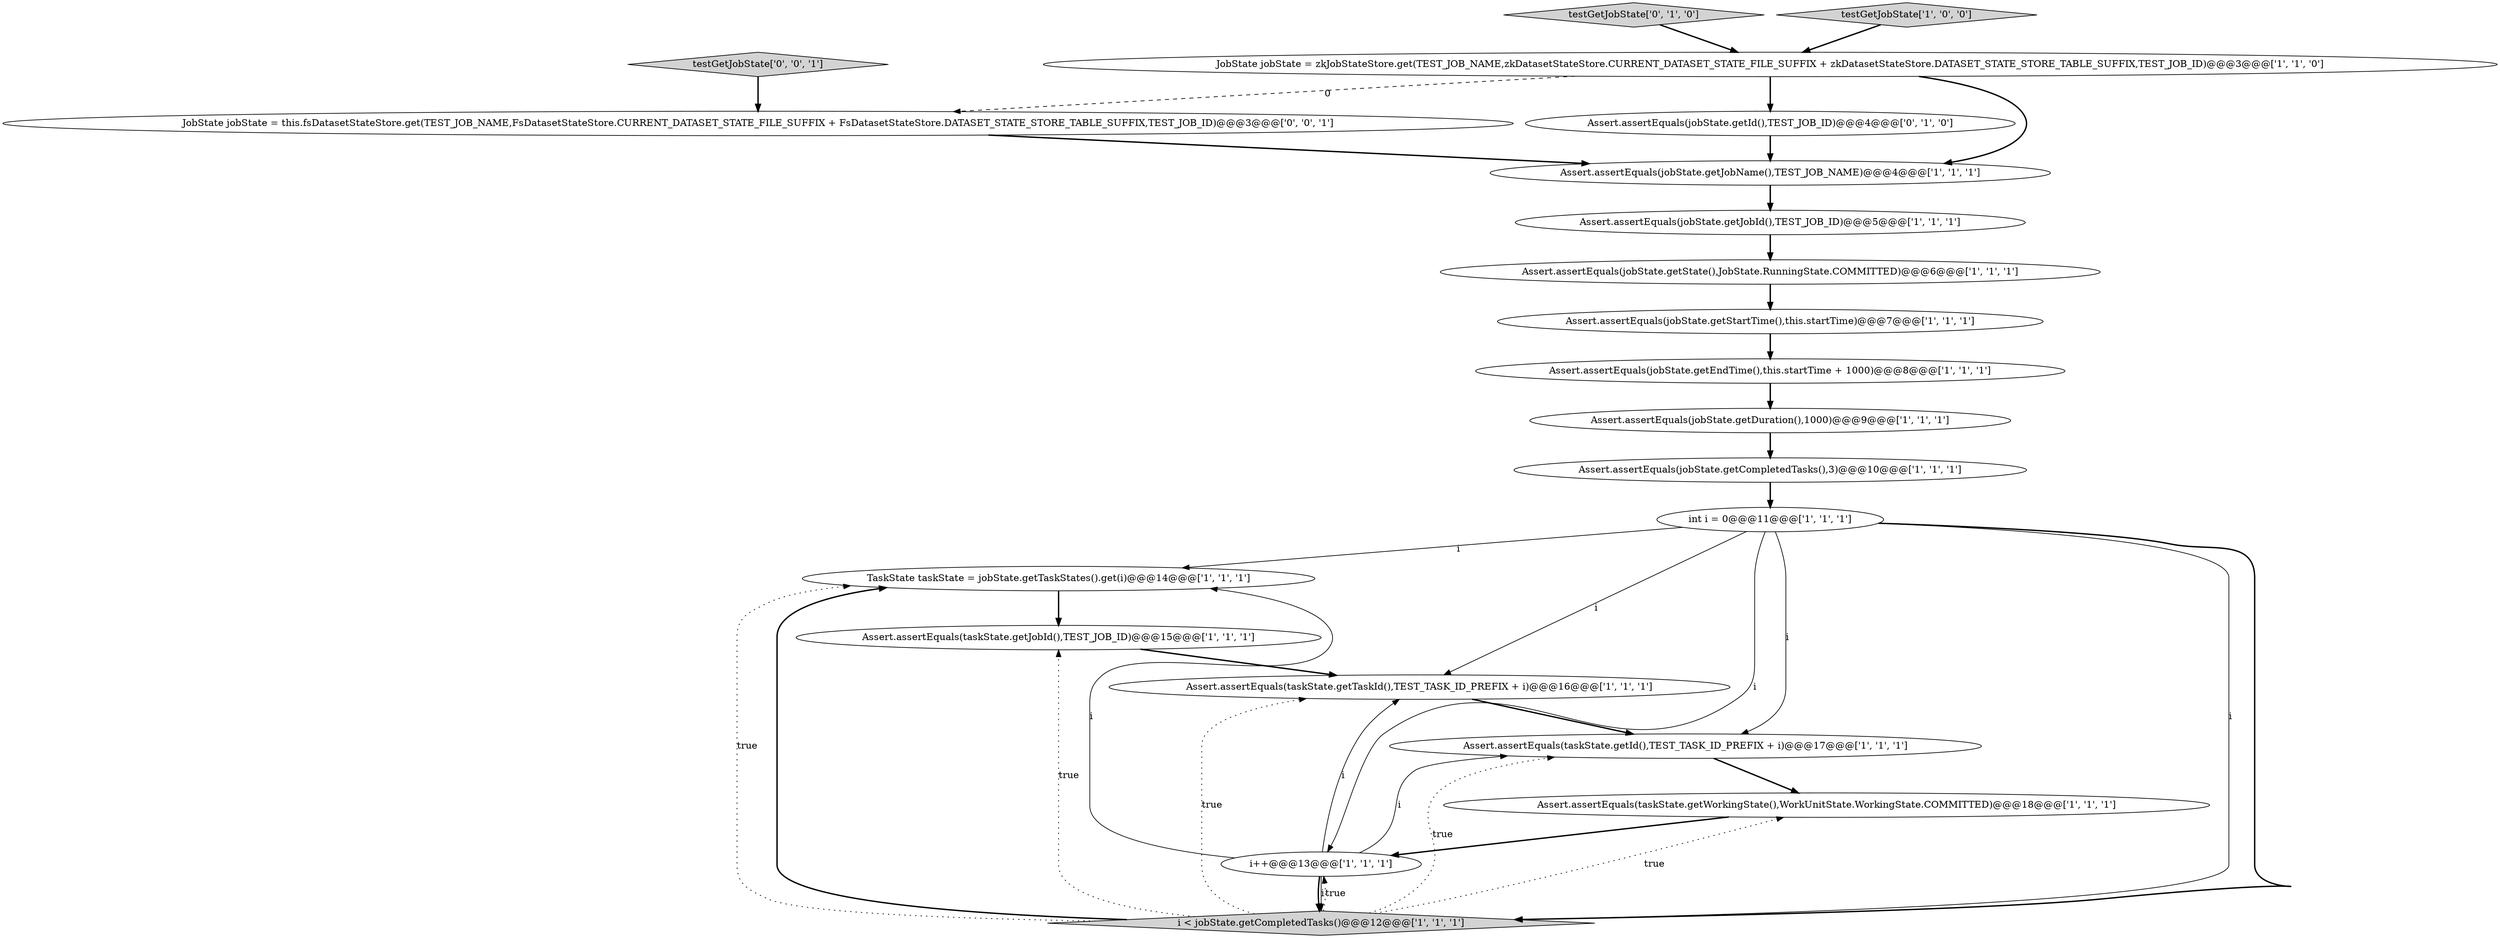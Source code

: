 digraph {
0 [style = filled, label = "TaskState taskState = jobState.getTaskStates().get(i)@@@14@@@['1', '1', '1']", fillcolor = white, shape = ellipse image = "AAA0AAABBB1BBB"];
19 [style = filled, label = "JobState jobState = this.fsDatasetStateStore.get(TEST_JOB_NAME,FsDatasetStateStore.CURRENT_DATASET_STATE_FILE_SUFFIX + FsDatasetStateStore.DATASET_STATE_STORE_TABLE_SUFFIX,TEST_JOB_ID)@@@3@@@['0', '0', '1']", fillcolor = white, shape = ellipse image = "AAA0AAABBB3BBB"];
8 [style = filled, label = "Assert.assertEquals(taskState.getTaskId(),TEST_TASK_ID_PREFIX + i)@@@16@@@['1', '1', '1']", fillcolor = white, shape = ellipse image = "AAA0AAABBB1BBB"];
5 [style = filled, label = "i < jobState.getCompletedTasks()@@@12@@@['1', '1', '1']", fillcolor = lightgray, shape = diamond image = "AAA0AAABBB1BBB"];
16 [style = filled, label = "Assert.assertEquals(jobState.getState(),JobState.RunningState.COMMITTED)@@@6@@@['1', '1', '1']", fillcolor = white, shape = ellipse image = "AAA0AAABBB1BBB"];
18 [style = filled, label = "testGetJobState['0', '1', '0']", fillcolor = lightgray, shape = diamond image = "AAA0AAABBB2BBB"];
13 [style = filled, label = "JobState jobState = zkJobStateStore.get(TEST_JOB_NAME,zkDatasetStateStore.CURRENT_DATASET_STATE_FILE_SUFFIX + zkDatasetStateStore.DATASET_STATE_STORE_TABLE_SUFFIX,TEST_JOB_ID)@@@3@@@['1', '1', '0']", fillcolor = white, shape = ellipse image = "AAA0AAABBB1BBB"];
1 [style = filled, label = "Assert.assertEquals(taskState.getWorkingState(),WorkUnitState.WorkingState.COMMITTED)@@@18@@@['1', '1', '1']", fillcolor = white, shape = ellipse image = "AAA0AAABBB1BBB"];
14 [style = filled, label = "Assert.assertEquals(jobState.getJobId(),TEST_JOB_ID)@@@5@@@['1', '1', '1']", fillcolor = white, shape = ellipse image = "AAA0AAABBB1BBB"];
4 [style = filled, label = "Assert.assertEquals(jobState.getEndTime(),this.startTime + 1000)@@@8@@@['1', '1', '1']", fillcolor = white, shape = ellipse image = "AAA0AAABBB1BBB"];
3 [style = filled, label = "Assert.assertEquals(taskState.getId(),TEST_TASK_ID_PREFIX + i)@@@17@@@['1', '1', '1']", fillcolor = white, shape = ellipse image = "AAA0AAABBB1BBB"];
15 [style = filled, label = "Assert.assertEquals(jobState.getStartTime(),this.startTime)@@@7@@@['1', '1', '1']", fillcolor = white, shape = ellipse image = "AAA0AAABBB1BBB"];
6 [style = filled, label = "Assert.assertEquals(jobState.getCompletedTasks(),3)@@@10@@@['1', '1', '1']", fillcolor = white, shape = ellipse image = "AAA0AAABBB1BBB"];
7 [style = filled, label = "testGetJobState['1', '0', '0']", fillcolor = lightgray, shape = diamond image = "AAA0AAABBB1BBB"];
9 [style = filled, label = "Assert.assertEquals(taskState.getJobId(),TEST_JOB_ID)@@@15@@@['1', '1', '1']", fillcolor = white, shape = ellipse image = "AAA0AAABBB1BBB"];
10 [style = filled, label = "i++@@@13@@@['1', '1', '1']", fillcolor = white, shape = ellipse image = "AAA0AAABBB1BBB"];
12 [style = filled, label = "Assert.assertEquals(jobState.getDuration(),1000)@@@9@@@['1', '1', '1']", fillcolor = white, shape = ellipse image = "AAA0AAABBB1BBB"];
11 [style = filled, label = "int i = 0@@@11@@@['1', '1', '1']", fillcolor = white, shape = ellipse image = "AAA0AAABBB1BBB"];
2 [style = filled, label = "Assert.assertEquals(jobState.getJobName(),TEST_JOB_NAME)@@@4@@@['1', '1', '1']", fillcolor = white, shape = ellipse image = "AAA0AAABBB1BBB"];
17 [style = filled, label = "Assert.assertEquals(jobState.getId(),TEST_JOB_ID)@@@4@@@['0', '1', '0']", fillcolor = white, shape = ellipse image = "AAA1AAABBB2BBB"];
20 [style = filled, label = "testGetJobState['0', '0', '1']", fillcolor = lightgray, shape = diamond image = "AAA0AAABBB3BBB"];
5->8 [style = dotted, label="true"];
5->0 [style = dotted, label="true"];
11->8 [style = solid, label="i"];
11->3 [style = solid, label="i"];
5->10 [style = dotted, label="true"];
1->10 [style = bold, label=""];
14->16 [style = bold, label=""];
5->9 [style = dotted, label="true"];
13->17 [style = bold, label=""];
5->3 [style = dotted, label="true"];
10->3 [style = solid, label="i"];
6->11 [style = bold, label=""];
15->4 [style = bold, label=""];
0->9 [style = bold, label=""];
18->13 [style = bold, label=""];
16->15 [style = bold, label=""];
13->19 [style = dashed, label="0"];
3->1 [style = bold, label=""];
8->3 [style = bold, label=""];
20->19 [style = bold, label=""];
7->13 [style = bold, label=""];
5->0 [style = bold, label=""];
11->0 [style = solid, label="i"];
10->0 [style = solid, label="i"];
11->5 [style = solid, label="i"];
10->5 [style = solid, label="i"];
4->12 [style = bold, label=""];
12->6 [style = bold, label=""];
10->8 [style = solid, label="i"];
11->10 [style = solid, label="i"];
2->14 [style = bold, label=""];
5->1 [style = dotted, label="true"];
19->2 [style = bold, label=""];
9->8 [style = bold, label=""];
13->2 [style = bold, label=""];
10->5 [style = bold, label=""];
11->5 [style = bold, label=""];
17->2 [style = bold, label=""];
}
